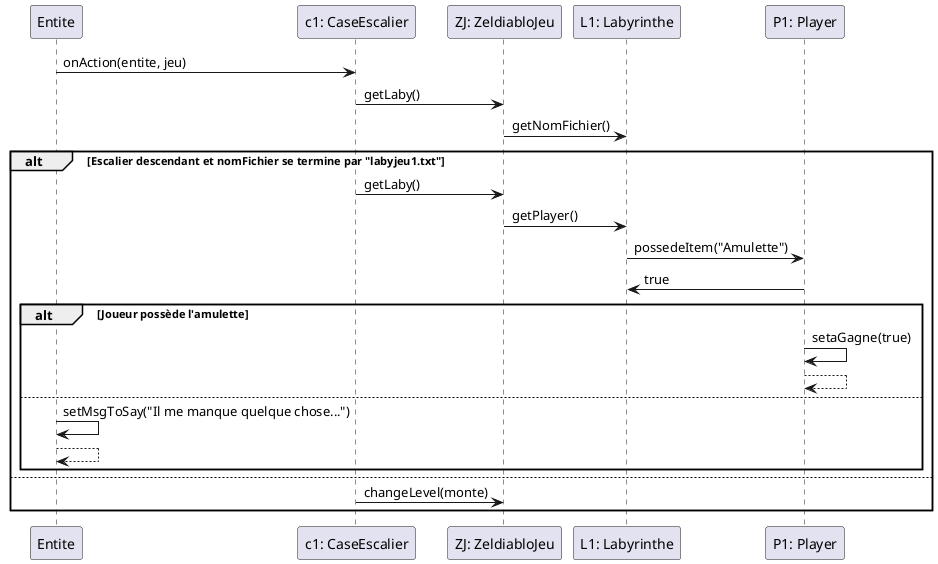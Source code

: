 @startuml
participant Entite
participant "c1: CaseEscalier" as CaseEscalier
participant "ZJ: ZeldiabloJeu" as Jeu
participant "L1: Labyrinthe" as Laby
participant "P1: Player" as Joueur

Entite -> CaseEscalier : onAction(entite, jeu)
CaseEscalier -> Jeu : getLaby()
Jeu -> Laby : getNomFichier()
alt Escalier descendant et nomFichier se termine par "labyjeu1.txt"
    CaseEscalier -> Jeu : getLaby()
    Jeu -> Laby : getPlayer()
    Laby -> Joueur : possedeItem("Amulette")
    Laby <- Joueur: true
    alt Joueur possède l'amulette
        Joueur -> Joueur : setaGagne(true)
        return
    else
        Entite -> Entite : setMsgToSay("Il me manque quelque chose...")
        return
    end
else
    CaseEscalier -> Jeu : changeLevel(monte)
end
@enduml